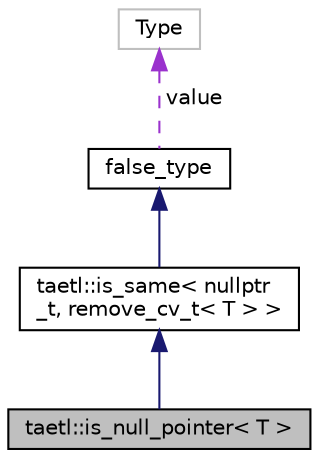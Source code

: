 digraph "taetl::is_null_pointer&lt; T &gt;"
{
  edge [fontname="Helvetica",fontsize="10",labelfontname="Helvetica",labelfontsize="10"];
  node [fontname="Helvetica",fontsize="10",shape=record];
  Node3 [label="taetl::is_null_pointer\< T \>",height=0.2,width=0.4,color="black", fillcolor="grey75", style="filled", fontcolor="black"];
  Node4 -> Node3 [dir="back",color="midnightblue",fontsize="10",style="solid",fontname="Helvetica"];
  Node4 [label="taetl::is_same\< nullptr\l_t, remove_cv_t\< T \> \>",height=0.2,width=0.4,color="black", fillcolor="white", style="filled",URL="$structtaetl_1_1is__same.html"];
  Node5 -> Node4 [dir="back",color="midnightblue",fontsize="10",style="solid",fontname="Helvetica"];
  Node5 [label="false_type",height=0.2,width=0.4,color="black", fillcolor="white", style="filled",URL="$structtaetl_1_1integral__constant.html"];
  Node6 -> Node5 [dir="back",color="darkorchid3",fontsize="10",style="dashed",label=" value" ,fontname="Helvetica"];
  Node6 [label="Type",height=0.2,width=0.4,color="grey75", fillcolor="white", style="filled"];
}
